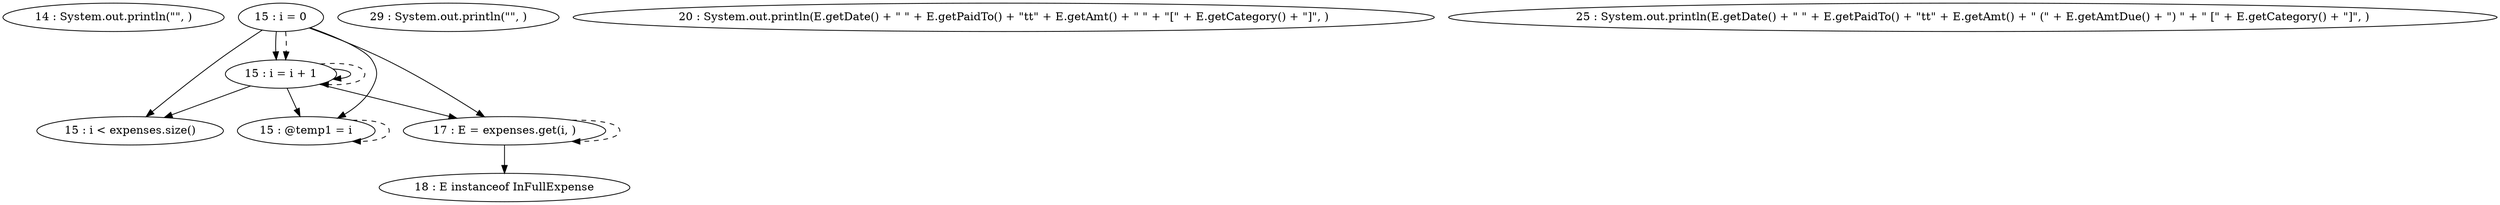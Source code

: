 digraph G {
"14 : System.out.println(\"\", )"
"15 : i = 0"
"15 : i = 0" -> "15 : i < expenses.size()"
"15 : i = 0" -> "15 : i = i + 1"
"15 : i = 0" -> "15 : @temp1 = i"
"15 : i = 0" -> "17 : E = expenses.get(i, )"
"15 : i = 0" -> "15 : i = i + 1" [style=dashed]
"15 : i < expenses.size()"
"17 : E = expenses.get(i, )"
"17 : E = expenses.get(i, )" -> "18 : E instanceof InFullExpense"
"17 : E = expenses.get(i, )" -> "17 : E = expenses.get(i, )" [style=dashed]
"18 : E instanceof InFullExpense"
"29 : System.out.println(\"\", )"
"20 : System.out.println(E.getDate() + \" \" + E.getPaidTo() + \"\t\t\" + E.getAmt() + \" \" + \"[\" + E.getCategory() + \"]\", )"
"25 : System.out.println(E.getDate() + \" \" + E.getPaidTo() + \"\t\t\" + E.getAmt() + \" (\" + E.getAmtDue() + \") \" + \" [\" + E.getCategory() + \"]\", )"
"15 : @temp1 = i"
"15 : @temp1 = i" -> "15 : @temp1 = i" [style=dashed]
"15 : i = i + 1"
"15 : i = i + 1" -> "15 : i < expenses.size()"
"15 : i = i + 1" -> "15 : i = i + 1"
"15 : i = i + 1" -> "15 : @temp1 = i"
"15 : i = i + 1" -> "17 : E = expenses.get(i, )"
"15 : i = i + 1" -> "15 : i = i + 1" [style=dashed]
}